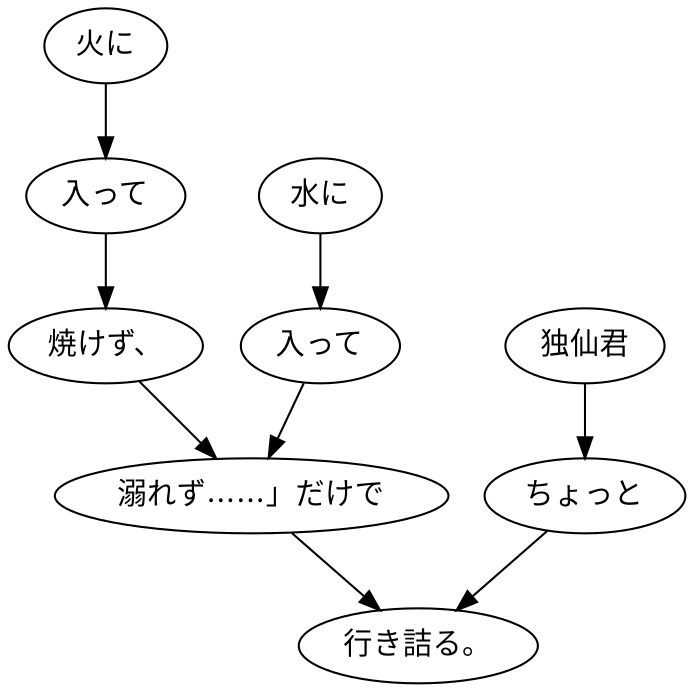 digraph graph8899 {
	node0 [label="火に"];
	node1 [label="入って"];
	node2 [label="焼けず、"];
	node3 [label="水に"];
	node4 [label="入って"];
	node5 [label="溺れず……」だけで"];
	node6 [label="独仙君"];
	node7 [label="ちょっと"];
	node8 [label="行き詰る。"];
	node0 -> node1;
	node1 -> node2;
	node2 -> node5;
	node3 -> node4;
	node4 -> node5;
	node5 -> node8;
	node6 -> node7;
	node7 -> node8;
}
